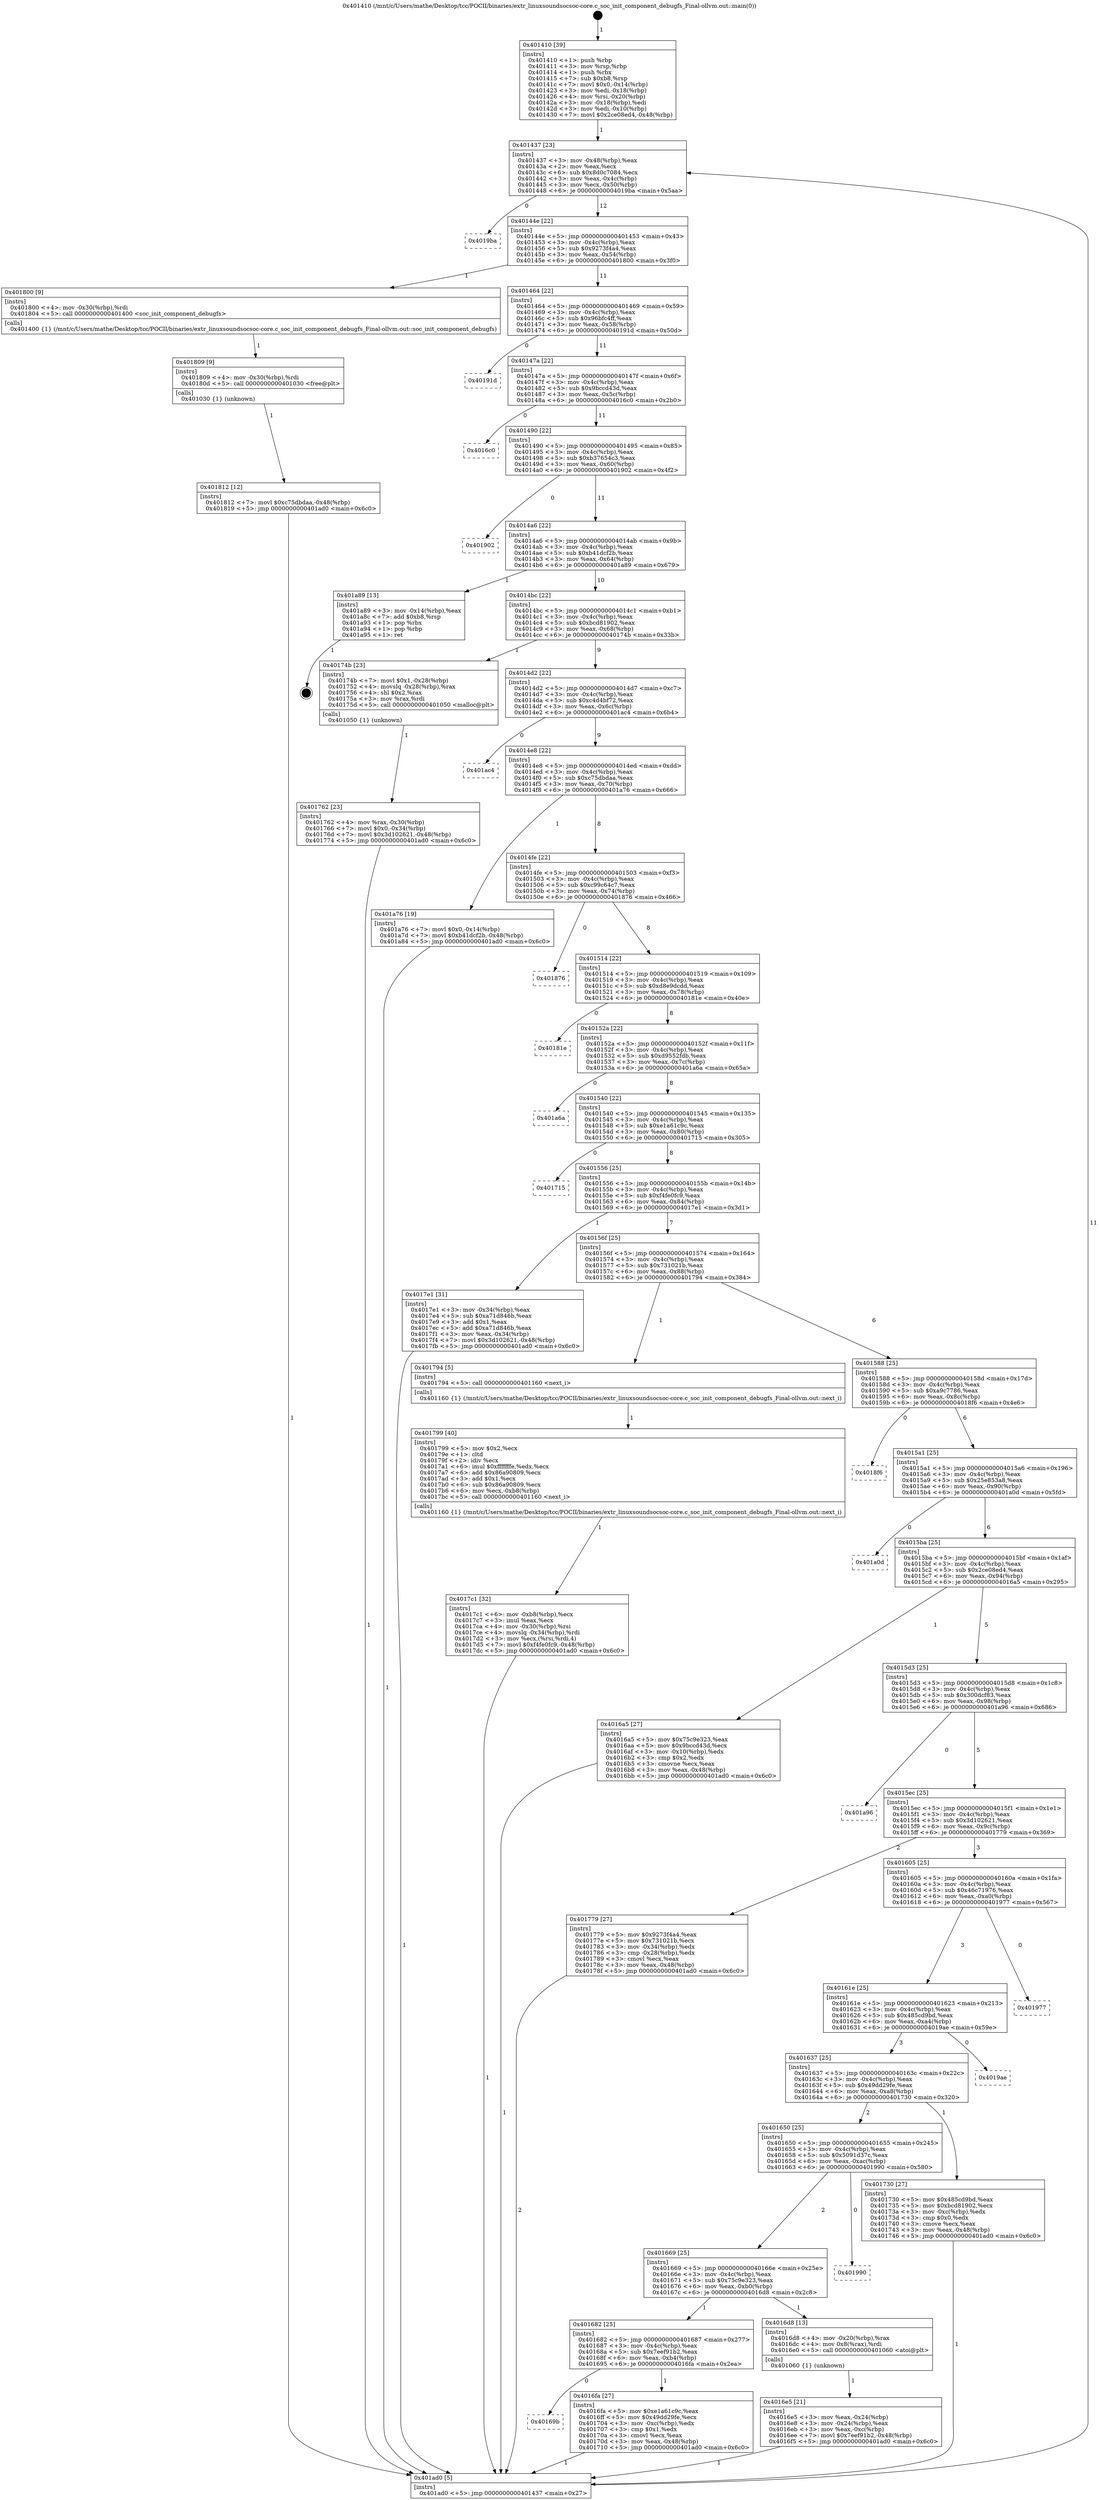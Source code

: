 digraph "0x401410" {
  label = "0x401410 (/mnt/c/Users/mathe/Desktop/tcc/POCII/binaries/extr_linuxsoundsocsoc-core.c_soc_init_component_debugfs_Final-ollvm.out::main(0))"
  labelloc = "t"
  node[shape=record]

  Entry [label="",width=0.3,height=0.3,shape=circle,fillcolor=black,style=filled]
  "0x401437" [label="{
     0x401437 [23]\l
     | [instrs]\l
     &nbsp;&nbsp;0x401437 \<+3\>: mov -0x48(%rbp),%eax\l
     &nbsp;&nbsp;0x40143a \<+2\>: mov %eax,%ecx\l
     &nbsp;&nbsp;0x40143c \<+6\>: sub $0x8d0c7084,%ecx\l
     &nbsp;&nbsp;0x401442 \<+3\>: mov %eax,-0x4c(%rbp)\l
     &nbsp;&nbsp;0x401445 \<+3\>: mov %ecx,-0x50(%rbp)\l
     &nbsp;&nbsp;0x401448 \<+6\>: je 00000000004019ba \<main+0x5aa\>\l
  }"]
  "0x4019ba" [label="{
     0x4019ba\l
  }", style=dashed]
  "0x40144e" [label="{
     0x40144e [22]\l
     | [instrs]\l
     &nbsp;&nbsp;0x40144e \<+5\>: jmp 0000000000401453 \<main+0x43\>\l
     &nbsp;&nbsp;0x401453 \<+3\>: mov -0x4c(%rbp),%eax\l
     &nbsp;&nbsp;0x401456 \<+5\>: sub $0x9273f4a4,%eax\l
     &nbsp;&nbsp;0x40145b \<+3\>: mov %eax,-0x54(%rbp)\l
     &nbsp;&nbsp;0x40145e \<+6\>: je 0000000000401800 \<main+0x3f0\>\l
  }"]
  Exit [label="",width=0.3,height=0.3,shape=circle,fillcolor=black,style=filled,peripheries=2]
  "0x401800" [label="{
     0x401800 [9]\l
     | [instrs]\l
     &nbsp;&nbsp;0x401800 \<+4\>: mov -0x30(%rbp),%rdi\l
     &nbsp;&nbsp;0x401804 \<+5\>: call 0000000000401400 \<soc_init_component_debugfs\>\l
     | [calls]\l
     &nbsp;&nbsp;0x401400 \{1\} (/mnt/c/Users/mathe/Desktop/tcc/POCII/binaries/extr_linuxsoundsocsoc-core.c_soc_init_component_debugfs_Final-ollvm.out::soc_init_component_debugfs)\l
  }"]
  "0x401464" [label="{
     0x401464 [22]\l
     | [instrs]\l
     &nbsp;&nbsp;0x401464 \<+5\>: jmp 0000000000401469 \<main+0x59\>\l
     &nbsp;&nbsp;0x401469 \<+3\>: mov -0x4c(%rbp),%eax\l
     &nbsp;&nbsp;0x40146c \<+5\>: sub $0x96bfc4ff,%eax\l
     &nbsp;&nbsp;0x401471 \<+3\>: mov %eax,-0x58(%rbp)\l
     &nbsp;&nbsp;0x401474 \<+6\>: je 000000000040191d \<main+0x50d\>\l
  }"]
  "0x401812" [label="{
     0x401812 [12]\l
     | [instrs]\l
     &nbsp;&nbsp;0x401812 \<+7\>: movl $0xc75dbdaa,-0x48(%rbp)\l
     &nbsp;&nbsp;0x401819 \<+5\>: jmp 0000000000401ad0 \<main+0x6c0\>\l
  }"]
  "0x40191d" [label="{
     0x40191d\l
  }", style=dashed]
  "0x40147a" [label="{
     0x40147a [22]\l
     | [instrs]\l
     &nbsp;&nbsp;0x40147a \<+5\>: jmp 000000000040147f \<main+0x6f\>\l
     &nbsp;&nbsp;0x40147f \<+3\>: mov -0x4c(%rbp),%eax\l
     &nbsp;&nbsp;0x401482 \<+5\>: sub $0x9bccd43d,%eax\l
     &nbsp;&nbsp;0x401487 \<+3\>: mov %eax,-0x5c(%rbp)\l
     &nbsp;&nbsp;0x40148a \<+6\>: je 00000000004016c0 \<main+0x2b0\>\l
  }"]
  "0x401809" [label="{
     0x401809 [9]\l
     | [instrs]\l
     &nbsp;&nbsp;0x401809 \<+4\>: mov -0x30(%rbp),%rdi\l
     &nbsp;&nbsp;0x40180d \<+5\>: call 0000000000401030 \<free@plt\>\l
     | [calls]\l
     &nbsp;&nbsp;0x401030 \{1\} (unknown)\l
  }"]
  "0x4016c0" [label="{
     0x4016c0\l
  }", style=dashed]
  "0x401490" [label="{
     0x401490 [22]\l
     | [instrs]\l
     &nbsp;&nbsp;0x401490 \<+5\>: jmp 0000000000401495 \<main+0x85\>\l
     &nbsp;&nbsp;0x401495 \<+3\>: mov -0x4c(%rbp),%eax\l
     &nbsp;&nbsp;0x401498 \<+5\>: sub $0xb37654c3,%eax\l
     &nbsp;&nbsp;0x40149d \<+3\>: mov %eax,-0x60(%rbp)\l
     &nbsp;&nbsp;0x4014a0 \<+6\>: je 0000000000401902 \<main+0x4f2\>\l
  }"]
  "0x4017c1" [label="{
     0x4017c1 [32]\l
     | [instrs]\l
     &nbsp;&nbsp;0x4017c1 \<+6\>: mov -0xb8(%rbp),%ecx\l
     &nbsp;&nbsp;0x4017c7 \<+3\>: imul %eax,%ecx\l
     &nbsp;&nbsp;0x4017ca \<+4\>: mov -0x30(%rbp),%rsi\l
     &nbsp;&nbsp;0x4017ce \<+4\>: movslq -0x34(%rbp),%rdi\l
     &nbsp;&nbsp;0x4017d2 \<+3\>: mov %ecx,(%rsi,%rdi,4)\l
     &nbsp;&nbsp;0x4017d5 \<+7\>: movl $0xf4fe0fc9,-0x48(%rbp)\l
     &nbsp;&nbsp;0x4017dc \<+5\>: jmp 0000000000401ad0 \<main+0x6c0\>\l
  }"]
  "0x401902" [label="{
     0x401902\l
  }", style=dashed]
  "0x4014a6" [label="{
     0x4014a6 [22]\l
     | [instrs]\l
     &nbsp;&nbsp;0x4014a6 \<+5\>: jmp 00000000004014ab \<main+0x9b\>\l
     &nbsp;&nbsp;0x4014ab \<+3\>: mov -0x4c(%rbp),%eax\l
     &nbsp;&nbsp;0x4014ae \<+5\>: sub $0xb41dcf2b,%eax\l
     &nbsp;&nbsp;0x4014b3 \<+3\>: mov %eax,-0x64(%rbp)\l
     &nbsp;&nbsp;0x4014b6 \<+6\>: je 0000000000401a89 \<main+0x679\>\l
  }"]
  "0x401799" [label="{
     0x401799 [40]\l
     | [instrs]\l
     &nbsp;&nbsp;0x401799 \<+5\>: mov $0x2,%ecx\l
     &nbsp;&nbsp;0x40179e \<+1\>: cltd\l
     &nbsp;&nbsp;0x40179f \<+2\>: idiv %ecx\l
     &nbsp;&nbsp;0x4017a1 \<+6\>: imul $0xfffffffe,%edx,%ecx\l
     &nbsp;&nbsp;0x4017a7 \<+6\>: add $0x86a90809,%ecx\l
     &nbsp;&nbsp;0x4017ad \<+3\>: add $0x1,%ecx\l
     &nbsp;&nbsp;0x4017b0 \<+6\>: sub $0x86a90809,%ecx\l
     &nbsp;&nbsp;0x4017b6 \<+6\>: mov %ecx,-0xb8(%rbp)\l
     &nbsp;&nbsp;0x4017bc \<+5\>: call 0000000000401160 \<next_i\>\l
     | [calls]\l
     &nbsp;&nbsp;0x401160 \{1\} (/mnt/c/Users/mathe/Desktop/tcc/POCII/binaries/extr_linuxsoundsocsoc-core.c_soc_init_component_debugfs_Final-ollvm.out::next_i)\l
  }"]
  "0x401a89" [label="{
     0x401a89 [13]\l
     | [instrs]\l
     &nbsp;&nbsp;0x401a89 \<+3\>: mov -0x14(%rbp),%eax\l
     &nbsp;&nbsp;0x401a8c \<+7\>: add $0xb8,%rsp\l
     &nbsp;&nbsp;0x401a93 \<+1\>: pop %rbx\l
     &nbsp;&nbsp;0x401a94 \<+1\>: pop %rbp\l
     &nbsp;&nbsp;0x401a95 \<+1\>: ret\l
  }"]
  "0x4014bc" [label="{
     0x4014bc [22]\l
     | [instrs]\l
     &nbsp;&nbsp;0x4014bc \<+5\>: jmp 00000000004014c1 \<main+0xb1\>\l
     &nbsp;&nbsp;0x4014c1 \<+3\>: mov -0x4c(%rbp),%eax\l
     &nbsp;&nbsp;0x4014c4 \<+5\>: sub $0xbcd81902,%eax\l
     &nbsp;&nbsp;0x4014c9 \<+3\>: mov %eax,-0x68(%rbp)\l
     &nbsp;&nbsp;0x4014cc \<+6\>: je 000000000040174b \<main+0x33b\>\l
  }"]
  "0x401762" [label="{
     0x401762 [23]\l
     | [instrs]\l
     &nbsp;&nbsp;0x401762 \<+4\>: mov %rax,-0x30(%rbp)\l
     &nbsp;&nbsp;0x401766 \<+7\>: movl $0x0,-0x34(%rbp)\l
     &nbsp;&nbsp;0x40176d \<+7\>: movl $0x3d102621,-0x48(%rbp)\l
     &nbsp;&nbsp;0x401774 \<+5\>: jmp 0000000000401ad0 \<main+0x6c0\>\l
  }"]
  "0x40174b" [label="{
     0x40174b [23]\l
     | [instrs]\l
     &nbsp;&nbsp;0x40174b \<+7\>: movl $0x1,-0x28(%rbp)\l
     &nbsp;&nbsp;0x401752 \<+4\>: movslq -0x28(%rbp),%rax\l
     &nbsp;&nbsp;0x401756 \<+4\>: shl $0x2,%rax\l
     &nbsp;&nbsp;0x40175a \<+3\>: mov %rax,%rdi\l
     &nbsp;&nbsp;0x40175d \<+5\>: call 0000000000401050 \<malloc@plt\>\l
     | [calls]\l
     &nbsp;&nbsp;0x401050 \{1\} (unknown)\l
  }"]
  "0x4014d2" [label="{
     0x4014d2 [22]\l
     | [instrs]\l
     &nbsp;&nbsp;0x4014d2 \<+5\>: jmp 00000000004014d7 \<main+0xc7\>\l
     &nbsp;&nbsp;0x4014d7 \<+3\>: mov -0x4c(%rbp),%eax\l
     &nbsp;&nbsp;0x4014da \<+5\>: sub $0xc4d4bf72,%eax\l
     &nbsp;&nbsp;0x4014df \<+3\>: mov %eax,-0x6c(%rbp)\l
     &nbsp;&nbsp;0x4014e2 \<+6\>: je 0000000000401ac4 \<main+0x6b4\>\l
  }"]
  "0x40169b" [label="{
     0x40169b\l
  }", style=dashed]
  "0x401ac4" [label="{
     0x401ac4\l
  }", style=dashed]
  "0x4014e8" [label="{
     0x4014e8 [22]\l
     | [instrs]\l
     &nbsp;&nbsp;0x4014e8 \<+5\>: jmp 00000000004014ed \<main+0xdd\>\l
     &nbsp;&nbsp;0x4014ed \<+3\>: mov -0x4c(%rbp),%eax\l
     &nbsp;&nbsp;0x4014f0 \<+5\>: sub $0xc75dbdaa,%eax\l
     &nbsp;&nbsp;0x4014f5 \<+3\>: mov %eax,-0x70(%rbp)\l
     &nbsp;&nbsp;0x4014f8 \<+6\>: je 0000000000401a76 \<main+0x666\>\l
  }"]
  "0x4016fa" [label="{
     0x4016fa [27]\l
     | [instrs]\l
     &nbsp;&nbsp;0x4016fa \<+5\>: mov $0xe1a61c9c,%eax\l
     &nbsp;&nbsp;0x4016ff \<+5\>: mov $0x49dd29fe,%ecx\l
     &nbsp;&nbsp;0x401704 \<+3\>: mov -0xc(%rbp),%edx\l
     &nbsp;&nbsp;0x401707 \<+3\>: cmp $0x1,%edx\l
     &nbsp;&nbsp;0x40170a \<+3\>: cmovl %ecx,%eax\l
     &nbsp;&nbsp;0x40170d \<+3\>: mov %eax,-0x48(%rbp)\l
     &nbsp;&nbsp;0x401710 \<+5\>: jmp 0000000000401ad0 \<main+0x6c0\>\l
  }"]
  "0x401a76" [label="{
     0x401a76 [19]\l
     | [instrs]\l
     &nbsp;&nbsp;0x401a76 \<+7\>: movl $0x0,-0x14(%rbp)\l
     &nbsp;&nbsp;0x401a7d \<+7\>: movl $0xb41dcf2b,-0x48(%rbp)\l
     &nbsp;&nbsp;0x401a84 \<+5\>: jmp 0000000000401ad0 \<main+0x6c0\>\l
  }"]
  "0x4014fe" [label="{
     0x4014fe [22]\l
     | [instrs]\l
     &nbsp;&nbsp;0x4014fe \<+5\>: jmp 0000000000401503 \<main+0xf3\>\l
     &nbsp;&nbsp;0x401503 \<+3\>: mov -0x4c(%rbp),%eax\l
     &nbsp;&nbsp;0x401506 \<+5\>: sub $0xc99c64c7,%eax\l
     &nbsp;&nbsp;0x40150b \<+3\>: mov %eax,-0x74(%rbp)\l
     &nbsp;&nbsp;0x40150e \<+6\>: je 0000000000401876 \<main+0x466\>\l
  }"]
  "0x4016e5" [label="{
     0x4016e5 [21]\l
     | [instrs]\l
     &nbsp;&nbsp;0x4016e5 \<+3\>: mov %eax,-0x24(%rbp)\l
     &nbsp;&nbsp;0x4016e8 \<+3\>: mov -0x24(%rbp),%eax\l
     &nbsp;&nbsp;0x4016eb \<+3\>: mov %eax,-0xc(%rbp)\l
     &nbsp;&nbsp;0x4016ee \<+7\>: movl $0x7eef91b2,-0x48(%rbp)\l
     &nbsp;&nbsp;0x4016f5 \<+5\>: jmp 0000000000401ad0 \<main+0x6c0\>\l
  }"]
  "0x401876" [label="{
     0x401876\l
  }", style=dashed]
  "0x401514" [label="{
     0x401514 [22]\l
     | [instrs]\l
     &nbsp;&nbsp;0x401514 \<+5\>: jmp 0000000000401519 \<main+0x109\>\l
     &nbsp;&nbsp;0x401519 \<+3\>: mov -0x4c(%rbp),%eax\l
     &nbsp;&nbsp;0x40151c \<+5\>: sub $0xd8e9dcdd,%eax\l
     &nbsp;&nbsp;0x401521 \<+3\>: mov %eax,-0x78(%rbp)\l
     &nbsp;&nbsp;0x401524 \<+6\>: je 000000000040181e \<main+0x40e\>\l
  }"]
  "0x401682" [label="{
     0x401682 [25]\l
     | [instrs]\l
     &nbsp;&nbsp;0x401682 \<+5\>: jmp 0000000000401687 \<main+0x277\>\l
     &nbsp;&nbsp;0x401687 \<+3\>: mov -0x4c(%rbp),%eax\l
     &nbsp;&nbsp;0x40168a \<+5\>: sub $0x7eef91b2,%eax\l
     &nbsp;&nbsp;0x40168f \<+6\>: mov %eax,-0xb4(%rbp)\l
     &nbsp;&nbsp;0x401695 \<+6\>: je 00000000004016fa \<main+0x2ea\>\l
  }"]
  "0x40181e" [label="{
     0x40181e\l
  }", style=dashed]
  "0x40152a" [label="{
     0x40152a [22]\l
     | [instrs]\l
     &nbsp;&nbsp;0x40152a \<+5\>: jmp 000000000040152f \<main+0x11f\>\l
     &nbsp;&nbsp;0x40152f \<+3\>: mov -0x4c(%rbp),%eax\l
     &nbsp;&nbsp;0x401532 \<+5\>: sub $0xd9552fdb,%eax\l
     &nbsp;&nbsp;0x401537 \<+3\>: mov %eax,-0x7c(%rbp)\l
     &nbsp;&nbsp;0x40153a \<+6\>: je 0000000000401a6a \<main+0x65a\>\l
  }"]
  "0x4016d8" [label="{
     0x4016d8 [13]\l
     | [instrs]\l
     &nbsp;&nbsp;0x4016d8 \<+4\>: mov -0x20(%rbp),%rax\l
     &nbsp;&nbsp;0x4016dc \<+4\>: mov 0x8(%rax),%rdi\l
     &nbsp;&nbsp;0x4016e0 \<+5\>: call 0000000000401060 \<atoi@plt\>\l
     | [calls]\l
     &nbsp;&nbsp;0x401060 \{1\} (unknown)\l
  }"]
  "0x401a6a" [label="{
     0x401a6a\l
  }", style=dashed]
  "0x401540" [label="{
     0x401540 [22]\l
     | [instrs]\l
     &nbsp;&nbsp;0x401540 \<+5\>: jmp 0000000000401545 \<main+0x135\>\l
     &nbsp;&nbsp;0x401545 \<+3\>: mov -0x4c(%rbp),%eax\l
     &nbsp;&nbsp;0x401548 \<+5\>: sub $0xe1a61c9c,%eax\l
     &nbsp;&nbsp;0x40154d \<+3\>: mov %eax,-0x80(%rbp)\l
     &nbsp;&nbsp;0x401550 \<+6\>: je 0000000000401715 \<main+0x305\>\l
  }"]
  "0x401669" [label="{
     0x401669 [25]\l
     | [instrs]\l
     &nbsp;&nbsp;0x401669 \<+5\>: jmp 000000000040166e \<main+0x25e\>\l
     &nbsp;&nbsp;0x40166e \<+3\>: mov -0x4c(%rbp),%eax\l
     &nbsp;&nbsp;0x401671 \<+5\>: sub $0x75c9e323,%eax\l
     &nbsp;&nbsp;0x401676 \<+6\>: mov %eax,-0xb0(%rbp)\l
     &nbsp;&nbsp;0x40167c \<+6\>: je 00000000004016d8 \<main+0x2c8\>\l
  }"]
  "0x401715" [label="{
     0x401715\l
  }", style=dashed]
  "0x401556" [label="{
     0x401556 [25]\l
     | [instrs]\l
     &nbsp;&nbsp;0x401556 \<+5\>: jmp 000000000040155b \<main+0x14b\>\l
     &nbsp;&nbsp;0x40155b \<+3\>: mov -0x4c(%rbp),%eax\l
     &nbsp;&nbsp;0x40155e \<+5\>: sub $0xf4fe0fc9,%eax\l
     &nbsp;&nbsp;0x401563 \<+6\>: mov %eax,-0x84(%rbp)\l
     &nbsp;&nbsp;0x401569 \<+6\>: je 00000000004017e1 \<main+0x3d1\>\l
  }"]
  "0x401990" [label="{
     0x401990\l
  }", style=dashed]
  "0x4017e1" [label="{
     0x4017e1 [31]\l
     | [instrs]\l
     &nbsp;&nbsp;0x4017e1 \<+3\>: mov -0x34(%rbp),%eax\l
     &nbsp;&nbsp;0x4017e4 \<+5\>: sub $0xa71d846b,%eax\l
     &nbsp;&nbsp;0x4017e9 \<+3\>: add $0x1,%eax\l
     &nbsp;&nbsp;0x4017ec \<+5\>: add $0xa71d846b,%eax\l
     &nbsp;&nbsp;0x4017f1 \<+3\>: mov %eax,-0x34(%rbp)\l
     &nbsp;&nbsp;0x4017f4 \<+7\>: movl $0x3d102621,-0x48(%rbp)\l
     &nbsp;&nbsp;0x4017fb \<+5\>: jmp 0000000000401ad0 \<main+0x6c0\>\l
  }"]
  "0x40156f" [label="{
     0x40156f [25]\l
     | [instrs]\l
     &nbsp;&nbsp;0x40156f \<+5\>: jmp 0000000000401574 \<main+0x164\>\l
     &nbsp;&nbsp;0x401574 \<+3\>: mov -0x4c(%rbp),%eax\l
     &nbsp;&nbsp;0x401577 \<+5\>: sub $0x731021b,%eax\l
     &nbsp;&nbsp;0x40157c \<+6\>: mov %eax,-0x88(%rbp)\l
     &nbsp;&nbsp;0x401582 \<+6\>: je 0000000000401794 \<main+0x384\>\l
  }"]
  "0x401650" [label="{
     0x401650 [25]\l
     | [instrs]\l
     &nbsp;&nbsp;0x401650 \<+5\>: jmp 0000000000401655 \<main+0x245\>\l
     &nbsp;&nbsp;0x401655 \<+3\>: mov -0x4c(%rbp),%eax\l
     &nbsp;&nbsp;0x401658 \<+5\>: sub $0x5091d37c,%eax\l
     &nbsp;&nbsp;0x40165d \<+6\>: mov %eax,-0xac(%rbp)\l
     &nbsp;&nbsp;0x401663 \<+6\>: je 0000000000401990 \<main+0x580\>\l
  }"]
  "0x401794" [label="{
     0x401794 [5]\l
     | [instrs]\l
     &nbsp;&nbsp;0x401794 \<+5\>: call 0000000000401160 \<next_i\>\l
     | [calls]\l
     &nbsp;&nbsp;0x401160 \{1\} (/mnt/c/Users/mathe/Desktop/tcc/POCII/binaries/extr_linuxsoundsocsoc-core.c_soc_init_component_debugfs_Final-ollvm.out::next_i)\l
  }"]
  "0x401588" [label="{
     0x401588 [25]\l
     | [instrs]\l
     &nbsp;&nbsp;0x401588 \<+5\>: jmp 000000000040158d \<main+0x17d\>\l
     &nbsp;&nbsp;0x40158d \<+3\>: mov -0x4c(%rbp),%eax\l
     &nbsp;&nbsp;0x401590 \<+5\>: sub $0xa9c7786,%eax\l
     &nbsp;&nbsp;0x401595 \<+6\>: mov %eax,-0x8c(%rbp)\l
     &nbsp;&nbsp;0x40159b \<+6\>: je 00000000004018f6 \<main+0x4e6\>\l
  }"]
  "0x401730" [label="{
     0x401730 [27]\l
     | [instrs]\l
     &nbsp;&nbsp;0x401730 \<+5\>: mov $0x485cd9bd,%eax\l
     &nbsp;&nbsp;0x401735 \<+5\>: mov $0xbcd81902,%ecx\l
     &nbsp;&nbsp;0x40173a \<+3\>: mov -0xc(%rbp),%edx\l
     &nbsp;&nbsp;0x40173d \<+3\>: cmp $0x0,%edx\l
     &nbsp;&nbsp;0x401740 \<+3\>: cmove %ecx,%eax\l
     &nbsp;&nbsp;0x401743 \<+3\>: mov %eax,-0x48(%rbp)\l
     &nbsp;&nbsp;0x401746 \<+5\>: jmp 0000000000401ad0 \<main+0x6c0\>\l
  }"]
  "0x4018f6" [label="{
     0x4018f6\l
  }", style=dashed]
  "0x4015a1" [label="{
     0x4015a1 [25]\l
     | [instrs]\l
     &nbsp;&nbsp;0x4015a1 \<+5\>: jmp 00000000004015a6 \<main+0x196\>\l
     &nbsp;&nbsp;0x4015a6 \<+3\>: mov -0x4c(%rbp),%eax\l
     &nbsp;&nbsp;0x4015a9 \<+5\>: sub $0x25e853a8,%eax\l
     &nbsp;&nbsp;0x4015ae \<+6\>: mov %eax,-0x90(%rbp)\l
     &nbsp;&nbsp;0x4015b4 \<+6\>: je 0000000000401a0d \<main+0x5fd\>\l
  }"]
  "0x401637" [label="{
     0x401637 [25]\l
     | [instrs]\l
     &nbsp;&nbsp;0x401637 \<+5\>: jmp 000000000040163c \<main+0x22c\>\l
     &nbsp;&nbsp;0x40163c \<+3\>: mov -0x4c(%rbp),%eax\l
     &nbsp;&nbsp;0x40163f \<+5\>: sub $0x49dd29fe,%eax\l
     &nbsp;&nbsp;0x401644 \<+6\>: mov %eax,-0xa8(%rbp)\l
     &nbsp;&nbsp;0x40164a \<+6\>: je 0000000000401730 \<main+0x320\>\l
  }"]
  "0x401a0d" [label="{
     0x401a0d\l
  }", style=dashed]
  "0x4015ba" [label="{
     0x4015ba [25]\l
     | [instrs]\l
     &nbsp;&nbsp;0x4015ba \<+5\>: jmp 00000000004015bf \<main+0x1af\>\l
     &nbsp;&nbsp;0x4015bf \<+3\>: mov -0x4c(%rbp),%eax\l
     &nbsp;&nbsp;0x4015c2 \<+5\>: sub $0x2ce08ed4,%eax\l
     &nbsp;&nbsp;0x4015c7 \<+6\>: mov %eax,-0x94(%rbp)\l
     &nbsp;&nbsp;0x4015cd \<+6\>: je 00000000004016a5 \<main+0x295\>\l
  }"]
  "0x4019ae" [label="{
     0x4019ae\l
  }", style=dashed]
  "0x4016a5" [label="{
     0x4016a5 [27]\l
     | [instrs]\l
     &nbsp;&nbsp;0x4016a5 \<+5\>: mov $0x75c9e323,%eax\l
     &nbsp;&nbsp;0x4016aa \<+5\>: mov $0x9bccd43d,%ecx\l
     &nbsp;&nbsp;0x4016af \<+3\>: mov -0x10(%rbp),%edx\l
     &nbsp;&nbsp;0x4016b2 \<+3\>: cmp $0x2,%edx\l
     &nbsp;&nbsp;0x4016b5 \<+3\>: cmovne %ecx,%eax\l
     &nbsp;&nbsp;0x4016b8 \<+3\>: mov %eax,-0x48(%rbp)\l
     &nbsp;&nbsp;0x4016bb \<+5\>: jmp 0000000000401ad0 \<main+0x6c0\>\l
  }"]
  "0x4015d3" [label="{
     0x4015d3 [25]\l
     | [instrs]\l
     &nbsp;&nbsp;0x4015d3 \<+5\>: jmp 00000000004015d8 \<main+0x1c8\>\l
     &nbsp;&nbsp;0x4015d8 \<+3\>: mov -0x4c(%rbp),%eax\l
     &nbsp;&nbsp;0x4015db \<+5\>: sub $0x300dcf83,%eax\l
     &nbsp;&nbsp;0x4015e0 \<+6\>: mov %eax,-0x98(%rbp)\l
     &nbsp;&nbsp;0x4015e6 \<+6\>: je 0000000000401a96 \<main+0x686\>\l
  }"]
  "0x401ad0" [label="{
     0x401ad0 [5]\l
     | [instrs]\l
     &nbsp;&nbsp;0x401ad0 \<+5\>: jmp 0000000000401437 \<main+0x27\>\l
  }"]
  "0x401410" [label="{
     0x401410 [39]\l
     | [instrs]\l
     &nbsp;&nbsp;0x401410 \<+1\>: push %rbp\l
     &nbsp;&nbsp;0x401411 \<+3\>: mov %rsp,%rbp\l
     &nbsp;&nbsp;0x401414 \<+1\>: push %rbx\l
     &nbsp;&nbsp;0x401415 \<+7\>: sub $0xb8,%rsp\l
     &nbsp;&nbsp;0x40141c \<+7\>: movl $0x0,-0x14(%rbp)\l
     &nbsp;&nbsp;0x401423 \<+3\>: mov %edi,-0x18(%rbp)\l
     &nbsp;&nbsp;0x401426 \<+4\>: mov %rsi,-0x20(%rbp)\l
     &nbsp;&nbsp;0x40142a \<+3\>: mov -0x18(%rbp),%edi\l
     &nbsp;&nbsp;0x40142d \<+3\>: mov %edi,-0x10(%rbp)\l
     &nbsp;&nbsp;0x401430 \<+7\>: movl $0x2ce08ed4,-0x48(%rbp)\l
  }"]
  "0x40161e" [label="{
     0x40161e [25]\l
     | [instrs]\l
     &nbsp;&nbsp;0x40161e \<+5\>: jmp 0000000000401623 \<main+0x213\>\l
     &nbsp;&nbsp;0x401623 \<+3\>: mov -0x4c(%rbp),%eax\l
     &nbsp;&nbsp;0x401626 \<+5\>: sub $0x485cd9bd,%eax\l
     &nbsp;&nbsp;0x40162b \<+6\>: mov %eax,-0xa4(%rbp)\l
     &nbsp;&nbsp;0x401631 \<+6\>: je 00000000004019ae \<main+0x59e\>\l
  }"]
  "0x401a96" [label="{
     0x401a96\l
  }", style=dashed]
  "0x4015ec" [label="{
     0x4015ec [25]\l
     | [instrs]\l
     &nbsp;&nbsp;0x4015ec \<+5\>: jmp 00000000004015f1 \<main+0x1e1\>\l
     &nbsp;&nbsp;0x4015f1 \<+3\>: mov -0x4c(%rbp),%eax\l
     &nbsp;&nbsp;0x4015f4 \<+5\>: sub $0x3d102621,%eax\l
     &nbsp;&nbsp;0x4015f9 \<+6\>: mov %eax,-0x9c(%rbp)\l
     &nbsp;&nbsp;0x4015ff \<+6\>: je 0000000000401779 \<main+0x369\>\l
  }"]
  "0x401977" [label="{
     0x401977\l
  }", style=dashed]
  "0x401779" [label="{
     0x401779 [27]\l
     | [instrs]\l
     &nbsp;&nbsp;0x401779 \<+5\>: mov $0x9273f4a4,%eax\l
     &nbsp;&nbsp;0x40177e \<+5\>: mov $0x731021b,%ecx\l
     &nbsp;&nbsp;0x401783 \<+3\>: mov -0x34(%rbp),%edx\l
     &nbsp;&nbsp;0x401786 \<+3\>: cmp -0x28(%rbp),%edx\l
     &nbsp;&nbsp;0x401789 \<+3\>: cmovl %ecx,%eax\l
     &nbsp;&nbsp;0x40178c \<+3\>: mov %eax,-0x48(%rbp)\l
     &nbsp;&nbsp;0x40178f \<+5\>: jmp 0000000000401ad0 \<main+0x6c0\>\l
  }"]
  "0x401605" [label="{
     0x401605 [25]\l
     | [instrs]\l
     &nbsp;&nbsp;0x401605 \<+5\>: jmp 000000000040160a \<main+0x1fa\>\l
     &nbsp;&nbsp;0x40160a \<+3\>: mov -0x4c(%rbp),%eax\l
     &nbsp;&nbsp;0x40160d \<+5\>: sub $0x46c71976,%eax\l
     &nbsp;&nbsp;0x401612 \<+6\>: mov %eax,-0xa0(%rbp)\l
     &nbsp;&nbsp;0x401618 \<+6\>: je 0000000000401977 \<main+0x567\>\l
  }"]
  Entry -> "0x401410" [label=" 1"]
  "0x401437" -> "0x4019ba" [label=" 0"]
  "0x401437" -> "0x40144e" [label=" 12"]
  "0x401a89" -> Exit [label=" 1"]
  "0x40144e" -> "0x401800" [label=" 1"]
  "0x40144e" -> "0x401464" [label=" 11"]
  "0x401a76" -> "0x401ad0" [label=" 1"]
  "0x401464" -> "0x40191d" [label=" 0"]
  "0x401464" -> "0x40147a" [label=" 11"]
  "0x401812" -> "0x401ad0" [label=" 1"]
  "0x40147a" -> "0x4016c0" [label=" 0"]
  "0x40147a" -> "0x401490" [label=" 11"]
  "0x401809" -> "0x401812" [label=" 1"]
  "0x401490" -> "0x401902" [label=" 0"]
  "0x401490" -> "0x4014a6" [label=" 11"]
  "0x401800" -> "0x401809" [label=" 1"]
  "0x4014a6" -> "0x401a89" [label=" 1"]
  "0x4014a6" -> "0x4014bc" [label=" 10"]
  "0x4017e1" -> "0x401ad0" [label=" 1"]
  "0x4014bc" -> "0x40174b" [label=" 1"]
  "0x4014bc" -> "0x4014d2" [label=" 9"]
  "0x4017c1" -> "0x401ad0" [label=" 1"]
  "0x4014d2" -> "0x401ac4" [label=" 0"]
  "0x4014d2" -> "0x4014e8" [label=" 9"]
  "0x401799" -> "0x4017c1" [label=" 1"]
  "0x4014e8" -> "0x401a76" [label=" 1"]
  "0x4014e8" -> "0x4014fe" [label=" 8"]
  "0x401794" -> "0x401799" [label=" 1"]
  "0x4014fe" -> "0x401876" [label=" 0"]
  "0x4014fe" -> "0x401514" [label=" 8"]
  "0x401762" -> "0x401ad0" [label=" 1"]
  "0x401514" -> "0x40181e" [label=" 0"]
  "0x401514" -> "0x40152a" [label=" 8"]
  "0x40174b" -> "0x401762" [label=" 1"]
  "0x40152a" -> "0x401a6a" [label=" 0"]
  "0x40152a" -> "0x401540" [label=" 8"]
  "0x401730" -> "0x401ad0" [label=" 1"]
  "0x401540" -> "0x401715" [label=" 0"]
  "0x401540" -> "0x401556" [label=" 8"]
  "0x401682" -> "0x40169b" [label=" 0"]
  "0x401556" -> "0x4017e1" [label=" 1"]
  "0x401556" -> "0x40156f" [label=" 7"]
  "0x401682" -> "0x4016fa" [label=" 1"]
  "0x40156f" -> "0x401794" [label=" 1"]
  "0x40156f" -> "0x401588" [label=" 6"]
  "0x4016e5" -> "0x401ad0" [label=" 1"]
  "0x401588" -> "0x4018f6" [label=" 0"]
  "0x401588" -> "0x4015a1" [label=" 6"]
  "0x4016d8" -> "0x4016e5" [label=" 1"]
  "0x4015a1" -> "0x401a0d" [label=" 0"]
  "0x4015a1" -> "0x4015ba" [label=" 6"]
  "0x401669" -> "0x4016d8" [label=" 1"]
  "0x4015ba" -> "0x4016a5" [label=" 1"]
  "0x4015ba" -> "0x4015d3" [label=" 5"]
  "0x4016a5" -> "0x401ad0" [label=" 1"]
  "0x401410" -> "0x401437" [label=" 1"]
  "0x401ad0" -> "0x401437" [label=" 11"]
  "0x4016fa" -> "0x401ad0" [label=" 1"]
  "0x4015d3" -> "0x401a96" [label=" 0"]
  "0x4015d3" -> "0x4015ec" [label=" 5"]
  "0x401650" -> "0x401990" [label=" 0"]
  "0x4015ec" -> "0x401779" [label=" 2"]
  "0x4015ec" -> "0x401605" [label=" 3"]
  "0x401779" -> "0x401ad0" [label=" 2"]
  "0x401605" -> "0x401977" [label=" 0"]
  "0x401605" -> "0x40161e" [label=" 3"]
  "0x401650" -> "0x401669" [label=" 2"]
  "0x40161e" -> "0x4019ae" [label=" 0"]
  "0x40161e" -> "0x401637" [label=" 3"]
  "0x401669" -> "0x401682" [label=" 1"]
  "0x401637" -> "0x401730" [label=" 1"]
  "0x401637" -> "0x401650" [label=" 2"]
}
